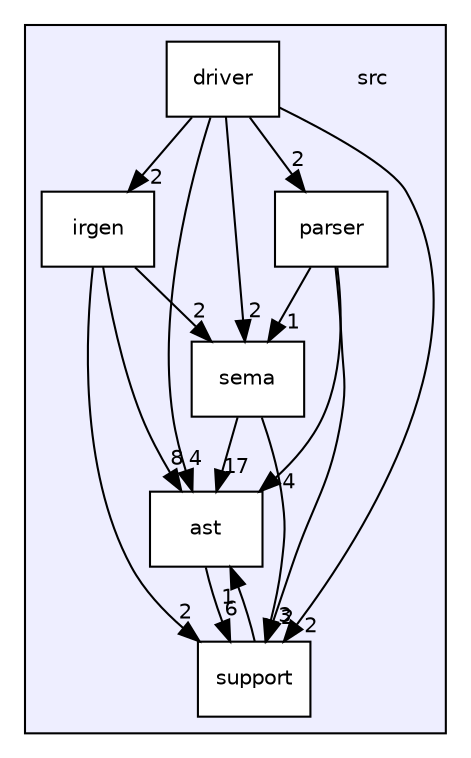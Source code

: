 digraph "src" {
  compound=true
  node [ fontsize="10", fontname="Helvetica"];
  edge [ labelfontsize="10", labelfontname="Helvetica"];
  subgraph clusterdir_68267d1309a1af8e8297ef4c3efbcdba {
    graph [ bgcolor="#eeeeff", pencolor="black", label="" URL="dir_68267d1309a1af8e8297ef4c3efbcdba.html"];
    dir_68267d1309a1af8e8297ef4c3efbcdba [shape=plaintext label="src"];
    dir_203e5988f1ed315d29383d699972de6f [shape=box label="ast" color="black" fillcolor="white" style="filled" URL="dir_203e5988f1ed315d29383d699972de6f.html"];
    dir_4db3a2f7aa3a8b9901e70dfeb2571af9 [shape=box label="driver" color="black" fillcolor="white" style="filled" URL="dir_4db3a2f7aa3a8b9901e70dfeb2571af9.html"];
    dir_b5231b0438093b9678c95afaec75ebe4 [shape=box label="irgen" color="black" fillcolor="white" style="filled" URL="dir_b5231b0438093b9678c95afaec75ebe4.html"];
    dir_6cd8491d143eb218b70983dbdb3c58bc [shape=box label="parser" color="black" fillcolor="white" style="filled" URL="dir_6cd8491d143eb218b70983dbdb3c58bc.html"];
    dir_64a2fc46d0d41bc8a4d0616660b79740 [shape=box label="sema" color="black" fillcolor="white" style="filled" URL="dir_64a2fc46d0d41bc8a4d0616660b79740.html"];
    dir_021c64f412f6b3b6708367bb6d6ca209 [shape=box label="support" color="black" fillcolor="white" style="filled" URL="dir_021c64f412f6b3b6708367bb6d6ca209.html"];
  }
  dir_203e5988f1ed315d29383d699972de6f->dir_021c64f412f6b3b6708367bb6d6ca209 [headlabel="6", labeldistance=1.5 headhref="dir_000001_000006.html"];
  dir_021c64f412f6b3b6708367bb6d6ca209->dir_203e5988f1ed315d29383d699972de6f [headlabel="1", labeldistance=1.5 headhref="dir_000006_000001.html"];
  dir_4db3a2f7aa3a8b9901e70dfeb2571af9->dir_203e5988f1ed315d29383d699972de6f [headlabel="4", labeldistance=1.5 headhref="dir_000002_000001.html"];
  dir_4db3a2f7aa3a8b9901e70dfeb2571af9->dir_021c64f412f6b3b6708367bb6d6ca209 [headlabel="2", labeldistance=1.5 headhref="dir_000002_000006.html"];
  dir_4db3a2f7aa3a8b9901e70dfeb2571af9->dir_6cd8491d143eb218b70983dbdb3c58bc [headlabel="2", labeldistance=1.5 headhref="dir_000002_000004.html"];
  dir_4db3a2f7aa3a8b9901e70dfeb2571af9->dir_b5231b0438093b9678c95afaec75ebe4 [headlabel="2", labeldistance=1.5 headhref="dir_000002_000003.html"];
  dir_4db3a2f7aa3a8b9901e70dfeb2571af9->dir_64a2fc46d0d41bc8a4d0616660b79740 [headlabel="2", labeldistance=1.5 headhref="dir_000002_000005.html"];
  dir_6cd8491d143eb218b70983dbdb3c58bc->dir_203e5988f1ed315d29383d699972de6f [headlabel="4", labeldistance=1.5 headhref="dir_000004_000001.html"];
  dir_6cd8491d143eb218b70983dbdb3c58bc->dir_021c64f412f6b3b6708367bb6d6ca209 [headlabel="2", labeldistance=1.5 headhref="dir_000004_000006.html"];
  dir_6cd8491d143eb218b70983dbdb3c58bc->dir_64a2fc46d0d41bc8a4d0616660b79740 [headlabel="1", labeldistance=1.5 headhref="dir_000004_000005.html"];
  dir_b5231b0438093b9678c95afaec75ebe4->dir_203e5988f1ed315d29383d699972de6f [headlabel="8", labeldistance=1.5 headhref="dir_000003_000001.html"];
  dir_b5231b0438093b9678c95afaec75ebe4->dir_021c64f412f6b3b6708367bb6d6ca209 [headlabel="2", labeldistance=1.5 headhref="dir_000003_000006.html"];
  dir_b5231b0438093b9678c95afaec75ebe4->dir_64a2fc46d0d41bc8a4d0616660b79740 [headlabel="2", labeldistance=1.5 headhref="dir_000003_000005.html"];
  dir_64a2fc46d0d41bc8a4d0616660b79740->dir_203e5988f1ed315d29383d699972de6f [headlabel="17", labeldistance=1.5 headhref="dir_000005_000001.html"];
  dir_64a2fc46d0d41bc8a4d0616660b79740->dir_021c64f412f6b3b6708367bb6d6ca209 [headlabel="3", labeldistance=1.5 headhref="dir_000005_000006.html"];
}
